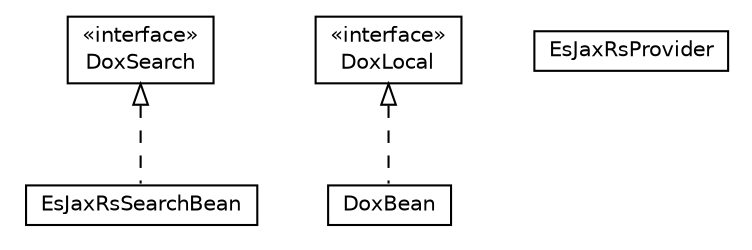 #!/usr/local/bin/dot
#
# Class diagram 
# Generated by UMLGraph version R5_6-24-gf6e263 (http://www.umlgraph.org/)
#

digraph G {
	edge [fontname="Helvetica",fontsize=10,labelfontname="Helvetica",labelfontsize=10];
	node [fontname="Helvetica",fontsize=10,shape=plaintext];
	nodesep=0.25;
	ranksep=0.5;
	// net.trajano.doxdb.ejb.DoxSearch
	c90 [label=<<table title="net.trajano.doxdb.ejb.DoxSearch" border="0" cellborder="1" cellspacing="0" cellpadding="2" port="p" href="./DoxSearch.html">
		<tr><td><table border="0" cellspacing="0" cellpadding="1">
<tr><td align="center" balign="center"> &#171;interface&#187; </td></tr>
<tr><td align="center" balign="center"> DoxSearch </td></tr>
		</table></td></tr>
		</table>>, URL="./DoxSearch.html", fontname="Helvetica", fontcolor="black", fontsize=10.0];
	// net.trajano.doxdb.ejb.DoxBean
	c91 [label=<<table title="net.trajano.doxdb.ejb.DoxBean" border="0" cellborder="1" cellspacing="0" cellpadding="2" port="p" href="./DoxBean.html">
		<tr><td><table border="0" cellspacing="0" cellpadding="1">
<tr><td align="center" balign="center"> DoxBean </td></tr>
		</table></td></tr>
		</table>>, URL="./DoxBean.html", fontname="Helvetica", fontcolor="black", fontsize=10.0];
	// net.trajano.doxdb.ejb.EsJaxRsSearchBean
	c92 [label=<<table title="net.trajano.doxdb.ejb.EsJaxRsSearchBean" border="0" cellborder="1" cellspacing="0" cellpadding="2" port="p" href="./EsJaxRsSearchBean.html">
		<tr><td><table border="0" cellspacing="0" cellpadding="1">
<tr><td align="center" balign="center"> EsJaxRsSearchBean </td></tr>
		</table></td></tr>
		</table>>, URL="./EsJaxRsSearchBean.html", fontname="Helvetica", fontcolor="black", fontsize=10.0];
	// net.trajano.doxdb.ejb.DoxLocal
	c93 [label=<<table title="net.trajano.doxdb.ejb.DoxLocal" border="0" cellborder="1" cellspacing="0" cellpadding="2" port="p" href="./DoxLocal.html">
		<tr><td><table border="0" cellspacing="0" cellpadding="1">
<tr><td align="center" balign="center"> &#171;interface&#187; </td></tr>
<tr><td align="center" balign="center"> DoxLocal </td></tr>
		</table></td></tr>
		</table>>, URL="./DoxLocal.html", fontname="Helvetica", fontcolor="black", fontsize=10.0];
	// net.trajano.doxdb.ejb.EsJaxRsProvider
	c94 [label=<<table title="net.trajano.doxdb.ejb.EsJaxRsProvider" border="0" cellborder="1" cellspacing="0" cellpadding="2" port="p" href="./EsJaxRsProvider.html">
		<tr><td><table border="0" cellspacing="0" cellpadding="1">
<tr><td align="center" balign="center"> EsJaxRsProvider </td></tr>
		</table></td></tr>
		</table>>, URL="./EsJaxRsProvider.html", fontname="Helvetica", fontcolor="black", fontsize=10.0];
	//net.trajano.doxdb.ejb.DoxBean implements net.trajano.doxdb.ejb.DoxLocal
	c93:p -> c91:p [dir=back,arrowtail=empty,style=dashed];
	//net.trajano.doxdb.ejb.EsJaxRsSearchBean implements net.trajano.doxdb.ejb.DoxSearch
	c90:p -> c92:p [dir=back,arrowtail=empty,style=dashed];
}

